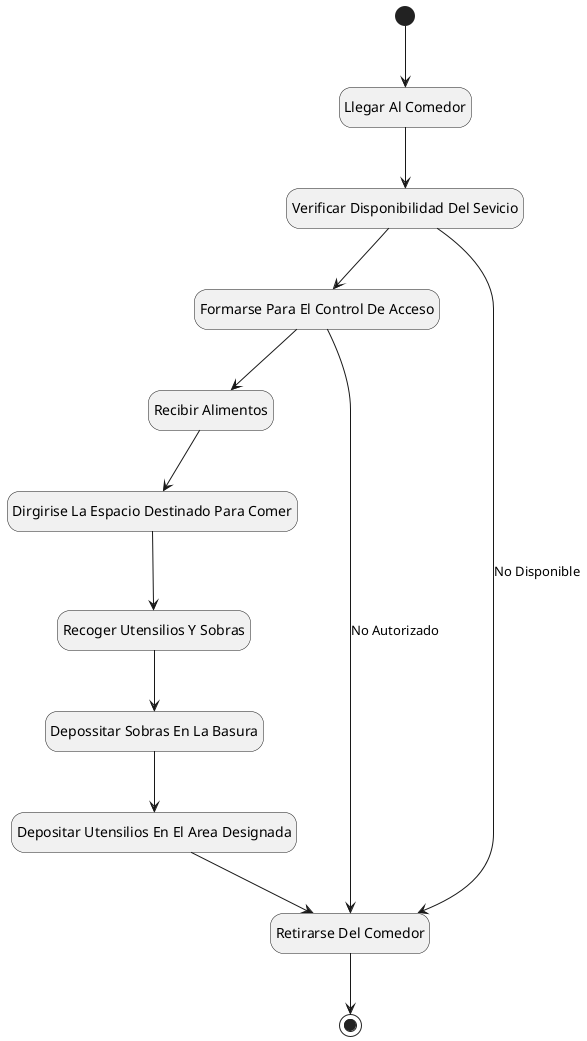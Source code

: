 @startuml EstadoDelDominio

hide empty description
skinparam classAttributeIconSize 0
skinparam classOperationIconSize 0

' estados
state "Llegar Al Comedor" as llegar
state "Verificar Disponibilidad Del Sevicio" as verificar
state "Formarse Para El Control De Acceso" as acceder
state "Recibir Alimentos" as recibir
state "Dirgirise La Espacio Destinado Para Comer" as comer
state "Recoger Utensilios Y Sobras" as recoger
state "Depossitar Sobras En La Basura" as botar
state "Depositar Utensilios En El Area Designada" as depositar
state "Retirarse Del Comedor" as retirarse

' Relaciones
[*] --> llegar
llegar --> verificar
verificar --> retirarse : No Disponible
verificar --> acceder
acceder --> retirarse : No Autorizado
acceder --> recibir
recibir --> comer
comer --> recoger
recoger --> botar
botar --> depositar
depositar --> retirarse
retirarse --> [*]

@enduml